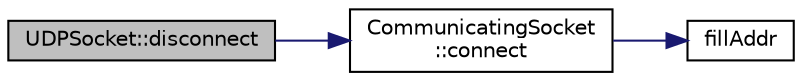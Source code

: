 digraph "UDPSocket::disconnect"
{
 // LATEX_PDF_SIZE
  edge [fontname="Helvetica",fontsize="10",labelfontname="Helvetica",labelfontsize="10"];
  node [fontname="Helvetica",fontsize="10",shape=record];
  rankdir="LR";
  Node1 [label="UDPSocket::disconnect",height=0.2,width=0.4,color="black", fillcolor="grey75", style="filled", fontcolor="black",tooltip=" "];
  Node1 -> Node2 [color="midnightblue",fontsize="10",style="solid",fontname="Helvetica"];
  Node2 [label="CommunicatingSocket\l::connect",height=0.2,width=0.4,color="black", fillcolor="white", style="filled",URL="$class_communicating_socket.html#a9192374d9baab8e189860aa8d913683c",tooltip=" "];
  Node2 -> Node3 [color="midnightblue",fontsize="10",style="solid",fontname="Helvetica"];
  Node3 [label="fillAddr",height=0.2,width=0.4,color="black", fillcolor="white", style="filled",URL="$_practical_socket_8cpp.html#a155e03535e1d5c1f5df7ceafe63dbdb0",tooltip=" "];
}

